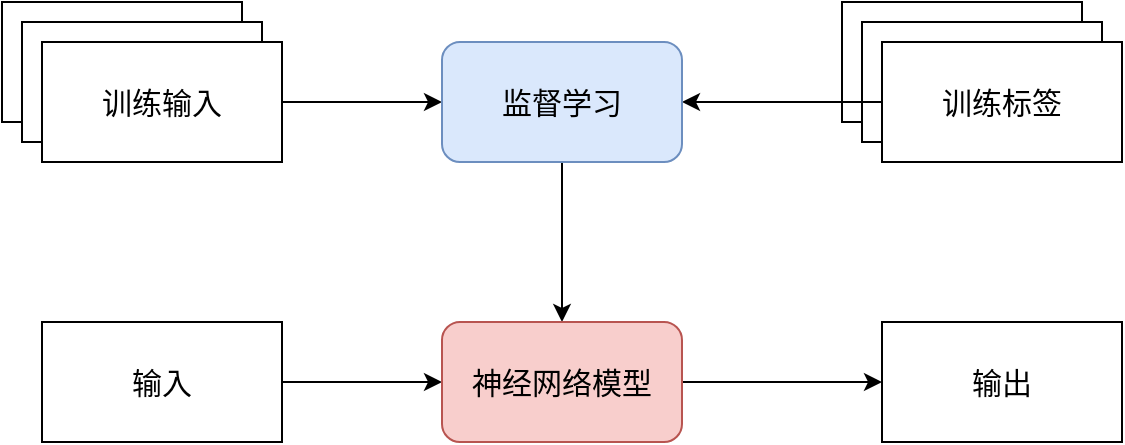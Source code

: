 <mxfile version="24.0.7" type="github">
  <diagram name="第 1 页" id="6BAypdQ1cC2goyPUFBz_">
    <mxGraphModel dx="1282" dy="577" grid="1" gridSize="10" guides="1" tooltips="1" connect="1" arrows="1" fold="1" page="1" pageScale="1" pageWidth="827" pageHeight="1169" math="0" shadow="0">
      <root>
        <mxCell id="0" />
        <mxCell id="1" parent="0" />
        <mxCell id="3i4GO7zNPIlZMBXZX13L-1" value="" style="rounded=0;whiteSpace=wrap;html=1;" vertex="1" parent="1">
          <mxGeometry x="220" y="260" width="120" height="60" as="geometry" />
        </mxCell>
        <mxCell id="3i4GO7zNPIlZMBXZX13L-2" value="" style="rounded=0;whiteSpace=wrap;html=1;" vertex="1" parent="1">
          <mxGeometry x="230" y="270" width="120" height="60" as="geometry" />
        </mxCell>
        <mxCell id="3i4GO7zNPIlZMBXZX13L-3" value="" style="edgeStyle=orthogonalEdgeStyle;rounded=0;orthogonalLoop=1;jettySize=auto;html=1;" edge="1" parent="1" source="3i4GO7zNPIlZMBXZX13L-4" target="3i4GO7zNPIlZMBXZX13L-13">
          <mxGeometry relative="1" as="geometry" />
        </mxCell>
        <mxCell id="3i4GO7zNPIlZMBXZX13L-4" value="&lt;font style=&quot;font-size: 15px;&quot;&gt;训练输入&lt;/font&gt;" style="rounded=0;whiteSpace=wrap;html=1;" vertex="1" parent="1">
          <mxGeometry x="240" y="280" width="120" height="60" as="geometry" />
        </mxCell>
        <mxCell id="3i4GO7zNPIlZMBXZX13L-5" value="" style="rounded=0;whiteSpace=wrap;html=1;" vertex="1" parent="1">
          <mxGeometry x="640" y="260" width="120" height="60" as="geometry" />
        </mxCell>
        <mxCell id="3i4GO7zNPIlZMBXZX13L-6" value="" style="rounded=0;whiteSpace=wrap;html=1;" vertex="1" parent="1">
          <mxGeometry x="650" y="270" width="120" height="60" as="geometry" />
        </mxCell>
        <mxCell id="3i4GO7zNPIlZMBXZX13L-7" value="" style="edgeStyle=orthogonalEdgeStyle;rounded=0;orthogonalLoop=1;jettySize=auto;html=1;" edge="1" parent="1" source="3i4GO7zNPIlZMBXZX13L-8" target="3i4GO7zNPIlZMBXZX13L-13">
          <mxGeometry relative="1" as="geometry" />
        </mxCell>
        <mxCell id="3i4GO7zNPIlZMBXZX13L-8" value="&lt;font style=&quot;font-size: 15px;&quot;&gt;训练标签&lt;/font&gt;" style="rounded=0;whiteSpace=wrap;html=1;" vertex="1" parent="1">
          <mxGeometry x="660" y="280" width="120" height="60" as="geometry" />
        </mxCell>
        <mxCell id="3i4GO7zNPIlZMBXZX13L-9" value="" style="edgeStyle=orthogonalEdgeStyle;rounded=0;orthogonalLoop=1;jettySize=auto;html=1;" edge="1" parent="1" source="3i4GO7zNPIlZMBXZX13L-10" target="3i4GO7zNPIlZMBXZX13L-15">
          <mxGeometry relative="1" as="geometry" />
        </mxCell>
        <mxCell id="3i4GO7zNPIlZMBXZX13L-10" value="&lt;font style=&quot;font-size: 15px;&quot;&gt;输入&lt;/font&gt;" style="rounded=0;whiteSpace=wrap;html=1;" vertex="1" parent="1">
          <mxGeometry x="240" y="420" width="120" height="60" as="geometry" />
        </mxCell>
        <mxCell id="3i4GO7zNPIlZMBXZX13L-11" value="&lt;font style=&quot;font-size: 15px;&quot;&gt;输出&lt;/font&gt;" style="rounded=0;whiteSpace=wrap;html=1;" vertex="1" parent="1">
          <mxGeometry x="660" y="420" width="120" height="60" as="geometry" />
        </mxCell>
        <mxCell id="3i4GO7zNPIlZMBXZX13L-12" value="" style="edgeStyle=orthogonalEdgeStyle;rounded=0;orthogonalLoop=1;jettySize=auto;html=1;" edge="1" parent="1" source="3i4GO7zNPIlZMBXZX13L-13" target="3i4GO7zNPIlZMBXZX13L-15">
          <mxGeometry relative="1" as="geometry" />
        </mxCell>
        <mxCell id="3i4GO7zNPIlZMBXZX13L-13" value="&lt;font style=&quot;font-size: 15px;&quot;&gt;监督学习&lt;/font&gt;" style="rounded=1;whiteSpace=wrap;html=1;fillColor=#dae8fc;strokeColor=#6c8ebf;" vertex="1" parent="1">
          <mxGeometry x="440" y="280" width="120" height="60" as="geometry" />
        </mxCell>
        <mxCell id="3i4GO7zNPIlZMBXZX13L-14" value="" style="edgeStyle=orthogonalEdgeStyle;rounded=0;orthogonalLoop=1;jettySize=auto;html=1;" edge="1" parent="1" source="3i4GO7zNPIlZMBXZX13L-15" target="3i4GO7zNPIlZMBXZX13L-11">
          <mxGeometry relative="1" as="geometry" />
        </mxCell>
        <mxCell id="3i4GO7zNPIlZMBXZX13L-15" value="&lt;font style=&quot;font-size: 15px;&quot;&gt;神经网络模型&lt;/font&gt;" style="rounded=1;whiteSpace=wrap;html=1;fillColor=#f8cecc;strokeColor=#b85450;" vertex="1" parent="1">
          <mxGeometry x="440" y="420" width="120" height="60" as="geometry" />
        </mxCell>
      </root>
    </mxGraphModel>
  </diagram>
</mxfile>
